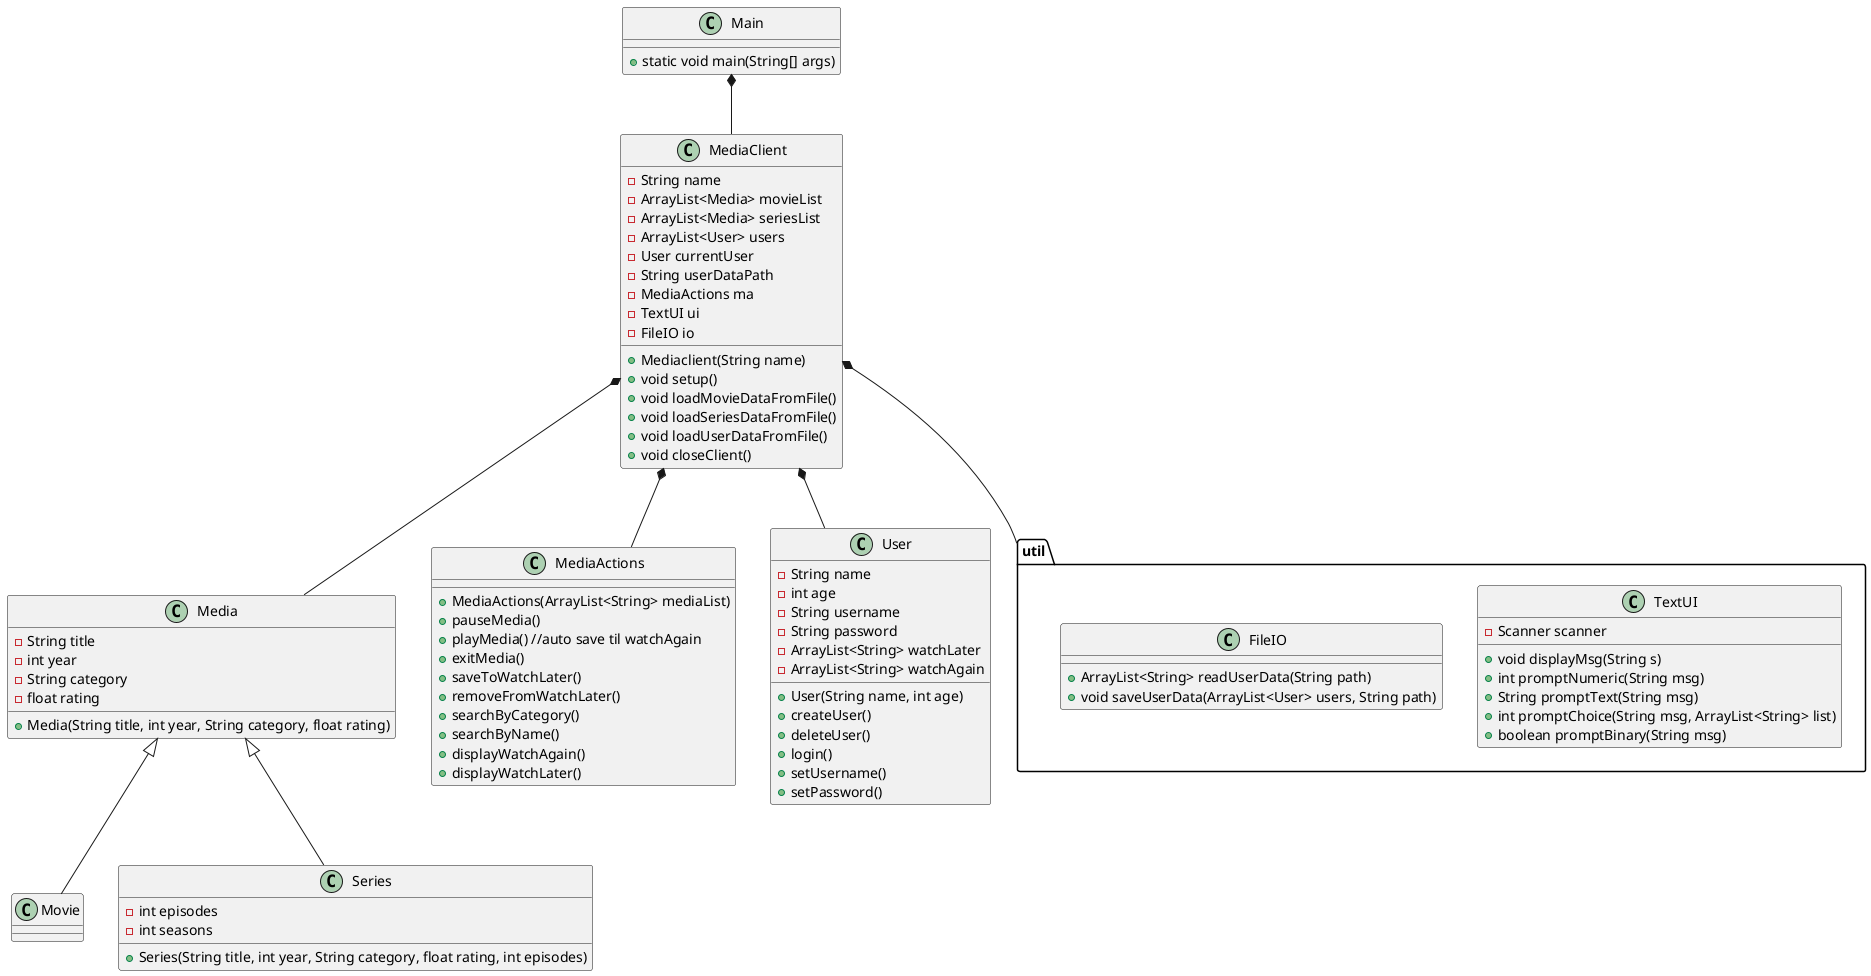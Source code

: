 @startuml
class Main{
+ static void main(String[] args)
}

class Media{
- String title
- int year
- String category
- float rating
+Media(String title, int year, String category, float rating)


}

class MediaClient{
-String name
-ArrayList<Media> movieList
-ArrayList<Media> seriesList
-ArrayList<User> users
-User currentUser
-String userDataPath
-MediaActions ma
-TextUI ui
-FileIO io
+Mediaclient(String name)
+void setup()
+void loadMovieDataFromFile()
+void loadSeriesDataFromFile()
+void loadUserDataFromFile()
+void closeClient()


}


class Movie{
}

class Series{
- int episodes
- int seasons
+Series(String title, int year, String category, float rating, int episodes)
}


class MediaActions{
+MediaActions(ArrayList<String> mediaList)
+pauseMedia()
+playMedia() //auto save til watchAgain
+exitMedia()
+saveToWatchLater()
+removeFromWatchLater()
+searchByCategory()
+searchByName()
+displayWatchAgain()
+displayWatchLater()
}

class User{
-String name
-int age
-String username
-String password
-ArrayList<String> watchLater
-ArrayList<String> watchAgain
+User(String name, int age)
+createUser()
+deleteUser()
+login()
'+logout() nok ikke nødvendig
+setUsername()
+setPassword()
}


package "util" {
class TextUI{
- Scanner scanner

+void displayMsg(String s)
+int promptNumeric(String msg)
+String promptText(String msg)
+int promptChoice(String msg, ArrayList<String> list)
+boolean promptBinary(String msg)
}
class FileIO{
'+void addMediaToFile(Media media, String path)
'+void removeMediaFromFile(Media media, String path)
+ArrayList<String> readUserData(String path)
+void saveUserData(ArrayList<User> users, String path)
}
}

MediaClient *-- Media
Media<|--Series
Media <|-- Movie
MediaClient *-- User
Main *-- MediaClient
MediaClient *-- "util"
MediaClient *-- MediaActions





@enduml